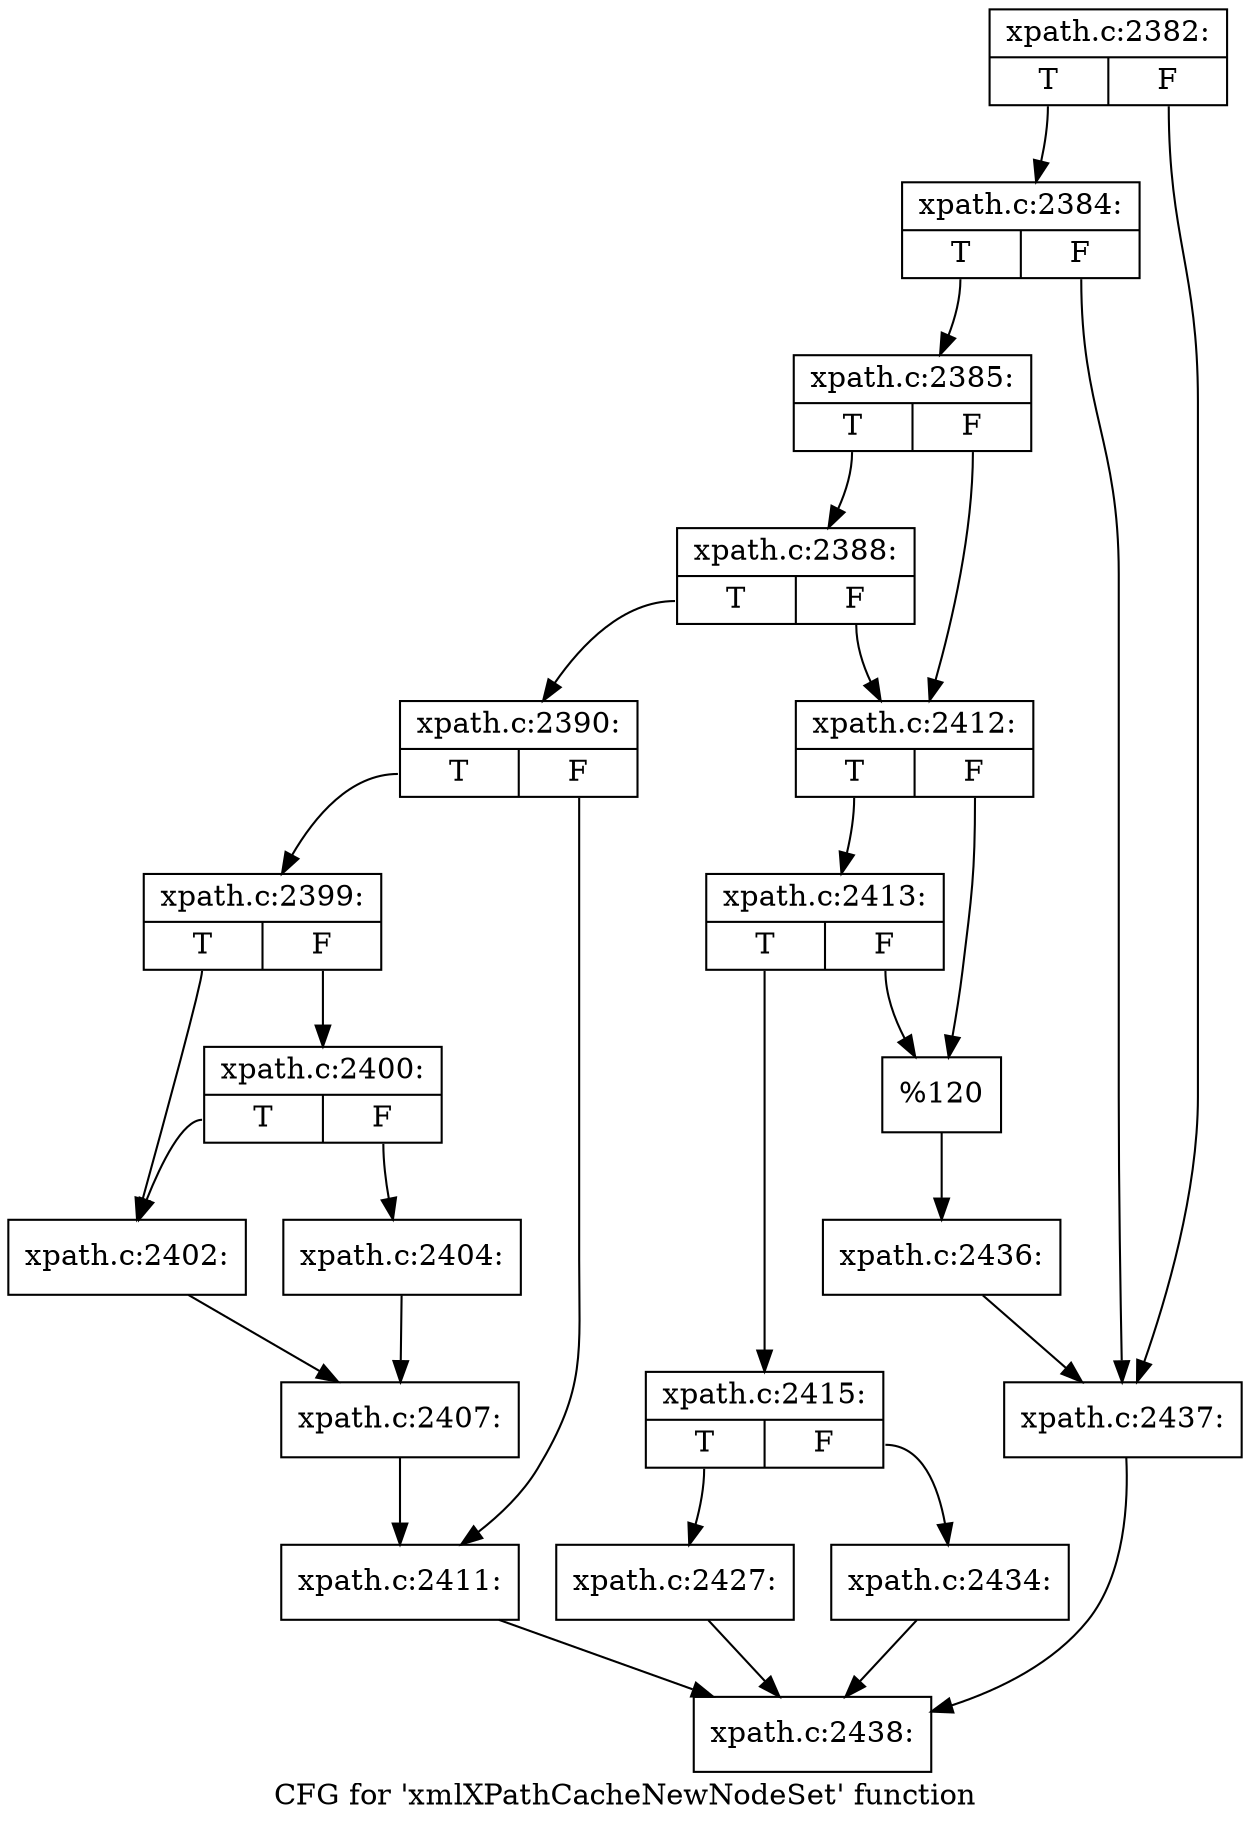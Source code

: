digraph "CFG for 'xmlXPathCacheNewNodeSet' function" {
	label="CFG for 'xmlXPathCacheNewNodeSet' function";

	Node0x4a69c20 [shape=record,label="{xpath.c:2382:|{<s0>T|<s1>F}}"];
	Node0x4a69c20:s0 -> Node0x4a6abc0;
	Node0x4a69c20:s1 -> Node0x4a6ab70;
	Node0x4a6abc0 [shape=record,label="{xpath.c:2384:|{<s0>T|<s1>F}}"];
	Node0x4a6abc0:s0 -> Node0x4a6ab20;
	Node0x4a6abc0:s1 -> Node0x4a6ab70;
	Node0x4a6ab20 [shape=record,label="{xpath.c:2385:|{<s0>T|<s1>F}}"];
	Node0x4a6ab20:s0 -> Node0x4a6b8e0;
	Node0x4a6ab20:s1 -> Node0x4a6b890;
	Node0x4a6b8e0 [shape=record,label="{xpath.c:2388:|{<s0>T|<s1>F}}"];
	Node0x4a6b8e0:s0 -> Node0x4a6b7f0;
	Node0x4a6b8e0:s1 -> Node0x4a6b890;
	Node0x4a6b7f0 [shape=record,label="{xpath.c:2390:|{<s0>T|<s1>F}}"];
	Node0x4a6b7f0:s0 -> Node0x4a6d320;
	Node0x4a6b7f0:s1 -> Node0x4a6d370;
	Node0x4a6d320 [shape=record,label="{xpath.c:2399:|{<s0>T|<s1>F}}"];
	Node0x4a6d320:s0 -> Node0x4a6d670;
	Node0x4a6d320:s1 -> Node0x4a6d760;
	Node0x4a6d760 [shape=record,label="{xpath.c:2400:|{<s0>T|<s1>F}}"];
	Node0x4a6d760:s0 -> Node0x4a6d670;
	Node0x4a6d760:s1 -> Node0x4a6d710;
	Node0x4a6d670 [shape=record,label="{xpath.c:2402:}"];
	Node0x4a6d670 -> Node0x4a6d6c0;
	Node0x4a6d710 [shape=record,label="{xpath.c:2404:}"];
	Node0x4a6d710 -> Node0x4a6d6c0;
	Node0x4a6d6c0 [shape=record,label="{xpath.c:2407:}"];
	Node0x4a6d6c0 -> Node0x4a6d370;
	Node0x4a6d370 [shape=record,label="{xpath.c:2411:}"];
	Node0x4a6d370 -> Node0x4a6a6d0;
	Node0x4a6b890 [shape=record,label="{xpath.c:2412:|{<s0>T|<s1>F}}"];
	Node0x4a6b890:s0 -> Node0x4e29e70;
	Node0x4a6b890:s1 -> Node0x4e29e20;
	Node0x4e29e70 [shape=record,label="{xpath.c:2413:|{<s0>T|<s1>F}}"];
	Node0x4e29e70:s0 -> Node0x4e29dd0;
	Node0x4e29e70:s1 -> Node0x4e29e20;
	Node0x4e29dd0 [shape=record,label="{xpath.c:2415:|{<s0>T|<s1>F}}"];
	Node0x4e29dd0:s0 -> Node0x4e2bc10;
	Node0x4e29dd0:s1 -> Node0x4e2bc60;
	Node0x4e2bc10 [shape=record,label="{xpath.c:2427:}"];
	Node0x4e2bc10 -> Node0x4a6a6d0;
	Node0x4e2bc60 [shape=record,label="{xpath.c:2434:}"];
	Node0x4e2bc60 -> Node0x4a6a6d0;
	Node0x4e29e20 [shape=record,label="{%120}"];
	Node0x4e29e20 -> Node0x4a6b840;
	Node0x4a6b840 [shape=record,label="{xpath.c:2436:}"];
	Node0x4a6b840 -> Node0x4a6ab70;
	Node0x4a6ab70 [shape=record,label="{xpath.c:2437:}"];
	Node0x4a6ab70 -> Node0x4a6a6d0;
	Node0x4a6a6d0 [shape=record,label="{xpath.c:2438:}"];
}
